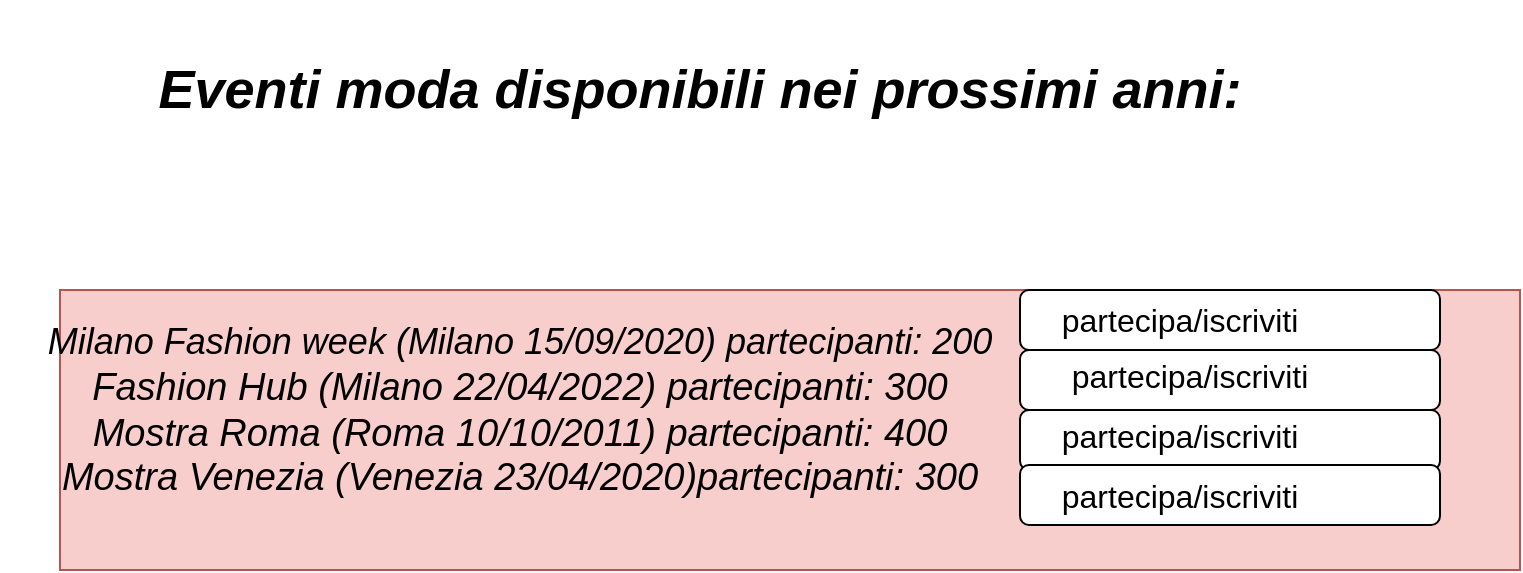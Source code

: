 <mxfile version="13.10.4" type="github">
  <diagram name="Page-1" id="e7e014a7-5840-1c2e-5031-d8a46d1fe8dd">
    <mxGraphModel dx="1934" dy="1323" grid="1" gridSize="10" guides="1" tooltips="1" connect="1" arrows="1" fold="1" page="1" pageScale="1" pageWidth="1169" pageHeight="826" background="#ffffff" math="0" shadow="0">
      <root>
        <mxCell id="0" />
        <mxCell id="1" parent="0" />
        <mxCell id="T-LM_clHeI63fsYbq26t-49" value="" style="strokeWidth=1;shadow=0;dashed=0;align=center;html=1;shape=mxgraph.mockup.forms.rrect;rSize=0;strokeColor=#b85450;fillColor=#f8cecc;recursiveResize=0;fontSize=15;" parent="1" vertex="1">
          <mxGeometry x="-750" y="-390" width="730" height="140" as="geometry" />
        </mxCell>
        <mxCell id="T-LM_clHeI63fsYbq26t-56" value="" style="rounded=1;whiteSpace=wrap;html=1;fontSize=16;" parent="T-LM_clHeI63fsYbq26t-49" vertex="1">
          <mxGeometry x="480" width="210" height="30" as="geometry" />
        </mxCell>
        <mxCell id="T-LM_clHeI63fsYbq26t-57" value="partecipa/iscriviti" style="text;html=1;strokeColor=none;fillColor=none;align=center;verticalAlign=middle;whiteSpace=wrap;rounded=0;fontSize=16;" parent="T-LM_clHeI63fsYbq26t-49" vertex="1">
          <mxGeometry x="540" y="5" width="40" height="20" as="geometry" />
        </mxCell>
        <mxCell id="T-LM_clHeI63fsYbq26t-58" value="" style="rounded=1;whiteSpace=wrap;html=1;fontSize=16;" parent="T-LM_clHeI63fsYbq26t-49" vertex="1">
          <mxGeometry x="480" y="30" width="210" height="30" as="geometry" />
        </mxCell>
        <mxCell id="T-LM_clHeI63fsYbq26t-59" value="partecipa/iscriviti" style="text;html=1;strokeColor=none;fillColor=none;align=center;verticalAlign=middle;whiteSpace=wrap;rounded=0;fontSize=16;" parent="T-LM_clHeI63fsYbq26t-49" vertex="1">
          <mxGeometry x="545" y="32.5" width="40" height="20" as="geometry" />
        </mxCell>
        <mxCell id="T-LM_clHeI63fsYbq26t-60" value="" style="rounded=1;whiteSpace=wrap;html=1;fontSize=16;" parent="T-LM_clHeI63fsYbq26t-49" vertex="1">
          <mxGeometry x="480" y="60" width="210" height="30" as="geometry" />
        </mxCell>
        <mxCell id="T-LM_clHeI63fsYbq26t-61" value="partecipa/iscriviti" style="text;html=1;strokeColor=none;fillColor=none;align=center;verticalAlign=middle;whiteSpace=wrap;rounded=0;fontSize=16;" parent="T-LM_clHeI63fsYbq26t-49" vertex="1">
          <mxGeometry x="540" y="62.5" width="40" height="20" as="geometry" />
        </mxCell>
        <mxCell id="T-LM_clHeI63fsYbq26t-66" value="" style="rounded=1;whiteSpace=wrap;html=1;fontSize=16;" parent="T-LM_clHeI63fsYbq26t-49" vertex="1">
          <mxGeometry x="480" y="87.5" width="210" height="30" as="geometry" />
        </mxCell>
        <mxCell id="T-LM_clHeI63fsYbq26t-67" value="partecipa/iscriviti" style="text;html=1;strokeColor=none;fillColor=none;align=center;verticalAlign=middle;whiteSpace=wrap;rounded=0;fontSize=16;" parent="T-LM_clHeI63fsYbq26t-49" vertex="1">
          <mxGeometry x="540" y="92.5" width="40" height="20" as="geometry" />
        </mxCell>
        <mxCell id="bk_LYYICHPUgPxDl4oYn-1" value="&lt;i&gt;&lt;font style=&quot;font-size: 19px&quot;&gt;&lt;span style=&quot;text-align: left&quot;&gt;&lt;font style=&quot;vertical-align: inherit ; font-size: 19px&quot;&gt;&lt;font style=&quot;vertical-align: inherit ; font-size: 19px&quot;&gt;&lt;font style=&quot;vertical-align: inherit ; font-size: 19px&quot;&gt;&lt;font style=&quot;vertical-align: inherit ; font-size: 19px&quot;&gt;&lt;font style=&quot;vertical-align: inherit ; font-size: 19px&quot;&gt;&lt;font style=&quot;vertical-align: inherit ; font-size: 19px&quot;&gt;&lt;font style=&quot;vertical-align: inherit ; font-size: 19px&quot;&gt;&lt;font style=&quot;vertical-align: inherit ; font-size: 19px&quot;&gt;&lt;font style=&quot;vertical-align: inherit ; font-size: 19px&quot;&gt;&lt;font style=&quot;vertical-align: inherit ; font-size: 19px&quot;&gt;&lt;font style=&quot;vertical-align: inherit ; font-size: 19px&quot;&gt;&lt;font style=&quot;vertical-align: inherit ; font-size: 19px&quot;&gt;&lt;font style=&quot;vertical-align: inherit ; font-size: 19px&quot;&gt;&lt;font style=&quot;vertical-align: inherit ; font-size: 19px&quot;&gt;&lt;font style=&quot;vertical-align: inherit&quot;&gt;&lt;font style=&quot;vertical-align: inherit&quot;&gt;&lt;font style=&quot;vertical-align: inherit&quot;&gt;&lt;font style=&quot;vertical-align: inherit&quot;&gt;&lt;font style=&quot;vertical-align: inherit&quot;&gt;&lt;font style=&quot;vertical-align: inherit ; font-size: 18px&quot;&gt;&lt;font style=&quot;vertical-align: inherit&quot;&gt;&lt;font style=&quot;vertical-align: inherit&quot;&gt;&lt;font style=&quot;vertical-align: inherit&quot;&gt;&lt;font style=&quot;vertical-align: inherit&quot;&gt;&lt;font style=&quot;vertical-align: inherit&quot;&gt;&lt;font style=&quot;vertical-align: inherit&quot;&gt;Milano Fashion week (Milano 15/09/2020) partecipanti: 200&lt;/font&gt;&lt;/font&gt;&lt;/font&gt;&lt;/font&gt;&lt;/font&gt;&lt;/font&gt;&lt;/font&gt;&lt;/font&gt;&lt;/font&gt;&lt;/font&gt;&lt;/font&gt;&lt;/font&gt;&lt;/font&gt;&lt;/font&gt;&lt;/font&gt;&lt;/font&gt;&lt;/font&gt;&lt;/font&gt;&lt;/font&gt;&lt;/font&gt;&lt;/font&gt;&lt;/font&gt;&lt;/font&gt;&lt;/font&gt;&lt;/font&gt;&lt;/font&gt;&lt;/span&gt;&lt;/font&gt;&lt;br&gt;&lt;span style=&quot;text-align: left&quot;&gt;&lt;font style=&quot;vertical-align: inherit ; font-size: 19px&quot;&gt;&lt;font style=&quot;vertical-align: inherit ; font-size: 19px&quot;&gt;&lt;font style=&quot;vertical-align: inherit ; font-size: 19px&quot;&gt;&lt;font style=&quot;vertical-align: inherit ; font-size: 19px&quot;&gt;&lt;font style=&quot;vertical-align: inherit ; font-size: 19px&quot;&gt;&lt;font style=&quot;vertical-align: inherit ; font-size: 19px&quot;&gt;&lt;font style=&quot;vertical-align: inherit ; font-size: 19px&quot;&gt;&lt;font style=&quot;vertical-align: inherit ; font-size: 19px&quot;&gt;&lt;font style=&quot;vertical-align: inherit&quot;&gt;&lt;font style=&quot;vertical-align: inherit&quot;&gt;&lt;font style=&quot;vertical-align: inherit&quot;&gt;&lt;font style=&quot;vertical-align: inherit&quot;&gt;&lt;font style=&quot;vertical-align: inherit&quot;&gt;&lt;font style=&quot;vertical-align: inherit&quot;&gt;&lt;font style=&quot;vertical-align: inherit&quot;&gt;&lt;font style=&quot;vertical-align: inherit&quot;&gt;&lt;font style=&quot;vertical-align: inherit&quot;&gt;&lt;font style=&quot;vertical-align: inherit&quot;&gt;&lt;font style=&quot;vertical-align: inherit&quot;&gt;&lt;font style=&quot;vertical-align: inherit&quot;&gt; Fashion Hub (Milano 22/04/2022) partecipanti: 300&lt;/font&gt;&lt;/font&gt;&lt;/font&gt;&lt;/font&gt;&lt;/font&gt;&lt;/font&gt;&lt;/font&gt;&lt;/font&gt;&lt;/font&gt;&lt;/font&gt;&lt;/font&gt;&lt;/font&gt;&lt;/font&gt;&lt;/font&gt;&lt;/font&gt;&lt;/font&gt;&lt;/font&gt;&lt;/font&gt;&lt;/font&gt;&lt;/font&gt;&lt;br&gt;&lt;/span&gt;&lt;span style=&quot;text-align: left&quot;&gt;&lt;font style=&quot;vertical-align: inherit ; font-size: 19px&quot;&gt;&lt;font style=&quot;vertical-align: inherit ; font-size: 19px&quot;&gt;&lt;font style=&quot;vertical-align: inherit ; font-size: 19px&quot;&gt;&lt;font style=&quot;vertical-align: inherit ; font-size: 19px&quot;&gt;&lt;font style=&quot;vertical-align: inherit ; font-size: 19px&quot;&gt;&lt;font style=&quot;vertical-align: inherit ; font-size: 19px&quot;&gt;&lt;font style=&quot;vertical-align: inherit&quot;&gt;&lt;font style=&quot;vertical-align: inherit&quot;&gt;&lt;font style=&quot;vertical-align: inherit&quot;&gt;&lt;font style=&quot;vertical-align: inherit&quot;&gt;&lt;font style=&quot;vertical-align: inherit&quot;&gt;&lt;font style=&quot;vertical-align: inherit&quot;&gt;&lt;font style=&quot;vertical-align: inherit&quot;&gt;&lt;font style=&quot;vertical-align: inherit&quot;&gt;&lt;font style=&quot;vertical-align: inherit&quot;&gt;&lt;font style=&quot;vertical-align: inherit&quot;&gt;&lt;font style=&quot;vertical-align: inherit&quot;&gt;&lt;font style=&quot;vertical-align: inherit&quot;&gt;Mostra Roma (Roma 10/10/2011) partecipanti: 400&lt;/font&gt;&lt;/font&gt;&lt;/font&gt;&lt;/font&gt;&lt;/font&gt;&lt;/font&gt;&lt;/font&gt;&lt;/font&gt;&lt;/font&gt;&lt;/font&gt;&lt;/font&gt;&lt;/font&gt;&lt;/font&gt;&lt;/font&gt;&lt;/font&gt;&lt;/font&gt;&lt;/font&gt;&lt;/font&gt;&lt;br&gt;&lt;/span&gt;&lt;span style=&quot;text-align: left&quot;&gt;&lt;font style=&quot;vertical-align: inherit ; font-size: 19px&quot;&gt;&lt;font style=&quot;vertical-align: inherit ; font-size: 19px&quot;&gt;&lt;font style=&quot;vertical-align: inherit ; font-size: 19px&quot;&gt;&lt;font style=&quot;vertical-align: inherit ; font-size: 19px&quot;&gt;&lt;font style=&quot;vertical-align: inherit&quot;&gt;&lt;font style=&quot;vertical-align: inherit&quot;&gt;&lt;font style=&quot;vertical-align: inherit&quot;&gt;&lt;font style=&quot;vertical-align: inherit&quot;&gt;&lt;font style=&quot;vertical-align: inherit&quot;&gt;&lt;font style=&quot;vertical-align: inherit&quot;&gt;&lt;font style=&quot;vertical-align: inherit&quot;&gt;&lt;font style=&quot;vertical-align: inherit&quot;&gt;&lt;font style=&quot;vertical-align: inherit&quot;&gt;&lt;font style=&quot;vertical-align: inherit&quot;&gt;&lt;font style=&quot;vertical-align: inherit&quot;&gt;&lt;font style=&quot;vertical-align: inherit&quot;&gt;Mostra Venezia (Venezia 23/04/2020)partecipanti: 300&lt;/font&gt;&lt;/font&gt;&lt;/font&gt;&lt;/font&gt;&lt;/font&gt;&lt;/font&gt;&lt;/font&gt;&lt;/font&gt;&lt;/font&gt;&lt;/font&gt;&lt;/font&gt;&lt;/font&gt;&lt;/font&gt;&lt;/font&gt;&lt;/font&gt;&lt;/font&gt;&lt;/span&gt;&lt;/i&gt;&lt;span style=&quot;color: rgb(102 , 102 , 102) ; font-size: 17px ; text-align: left&quot;&gt;&lt;font style=&quot;vertical-align: inherit&quot;&gt;&lt;font style=&quot;vertical-align: inherit&quot;&gt;&lt;font style=&quot;vertical-align: inherit&quot;&gt;&lt;font style=&quot;vertical-align: inherit&quot;&gt;&lt;font style=&quot;vertical-align: inherit&quot;&gt;&lt;font style=&quot;vertical-align: inherit&quot;&gt;&lt;br&gt;&lt;/font&gt;&lt;/font&gt;&lt;/font&gt;&lt;/font&gt;&lt;/font&gt;&lt;/font&gt;&lt;/span&gt;" style="text;html=1;strokeColor=none;fillColor=none;align=center;verticalAlign=middle;whiteSpace=wrap;rounded=0;" vertex="1" parent="T-LM_clHeI63fsYbq26t-49">
          <mxGeometry x="-30" width="520" height="120" as="geometry" />
        </mxCell>
        <mxCell id="T-LM_clHeI63fsYbq26t-55" value="Eventi moda disponibili nei prossimi anni:" style="text;html=1;align=center;verticalAlign=middle;whiteSpace=wrap;rounded=0;fontStyle=3;fontSize=27;" parent="1" vertex="1">
          <mxGeometry x="-740" y="-535" width="620" height="90" as="geometry" />
        </mxCell>
      </root>
    </mxGraphModel>
  </diagram>
</mxfile>
